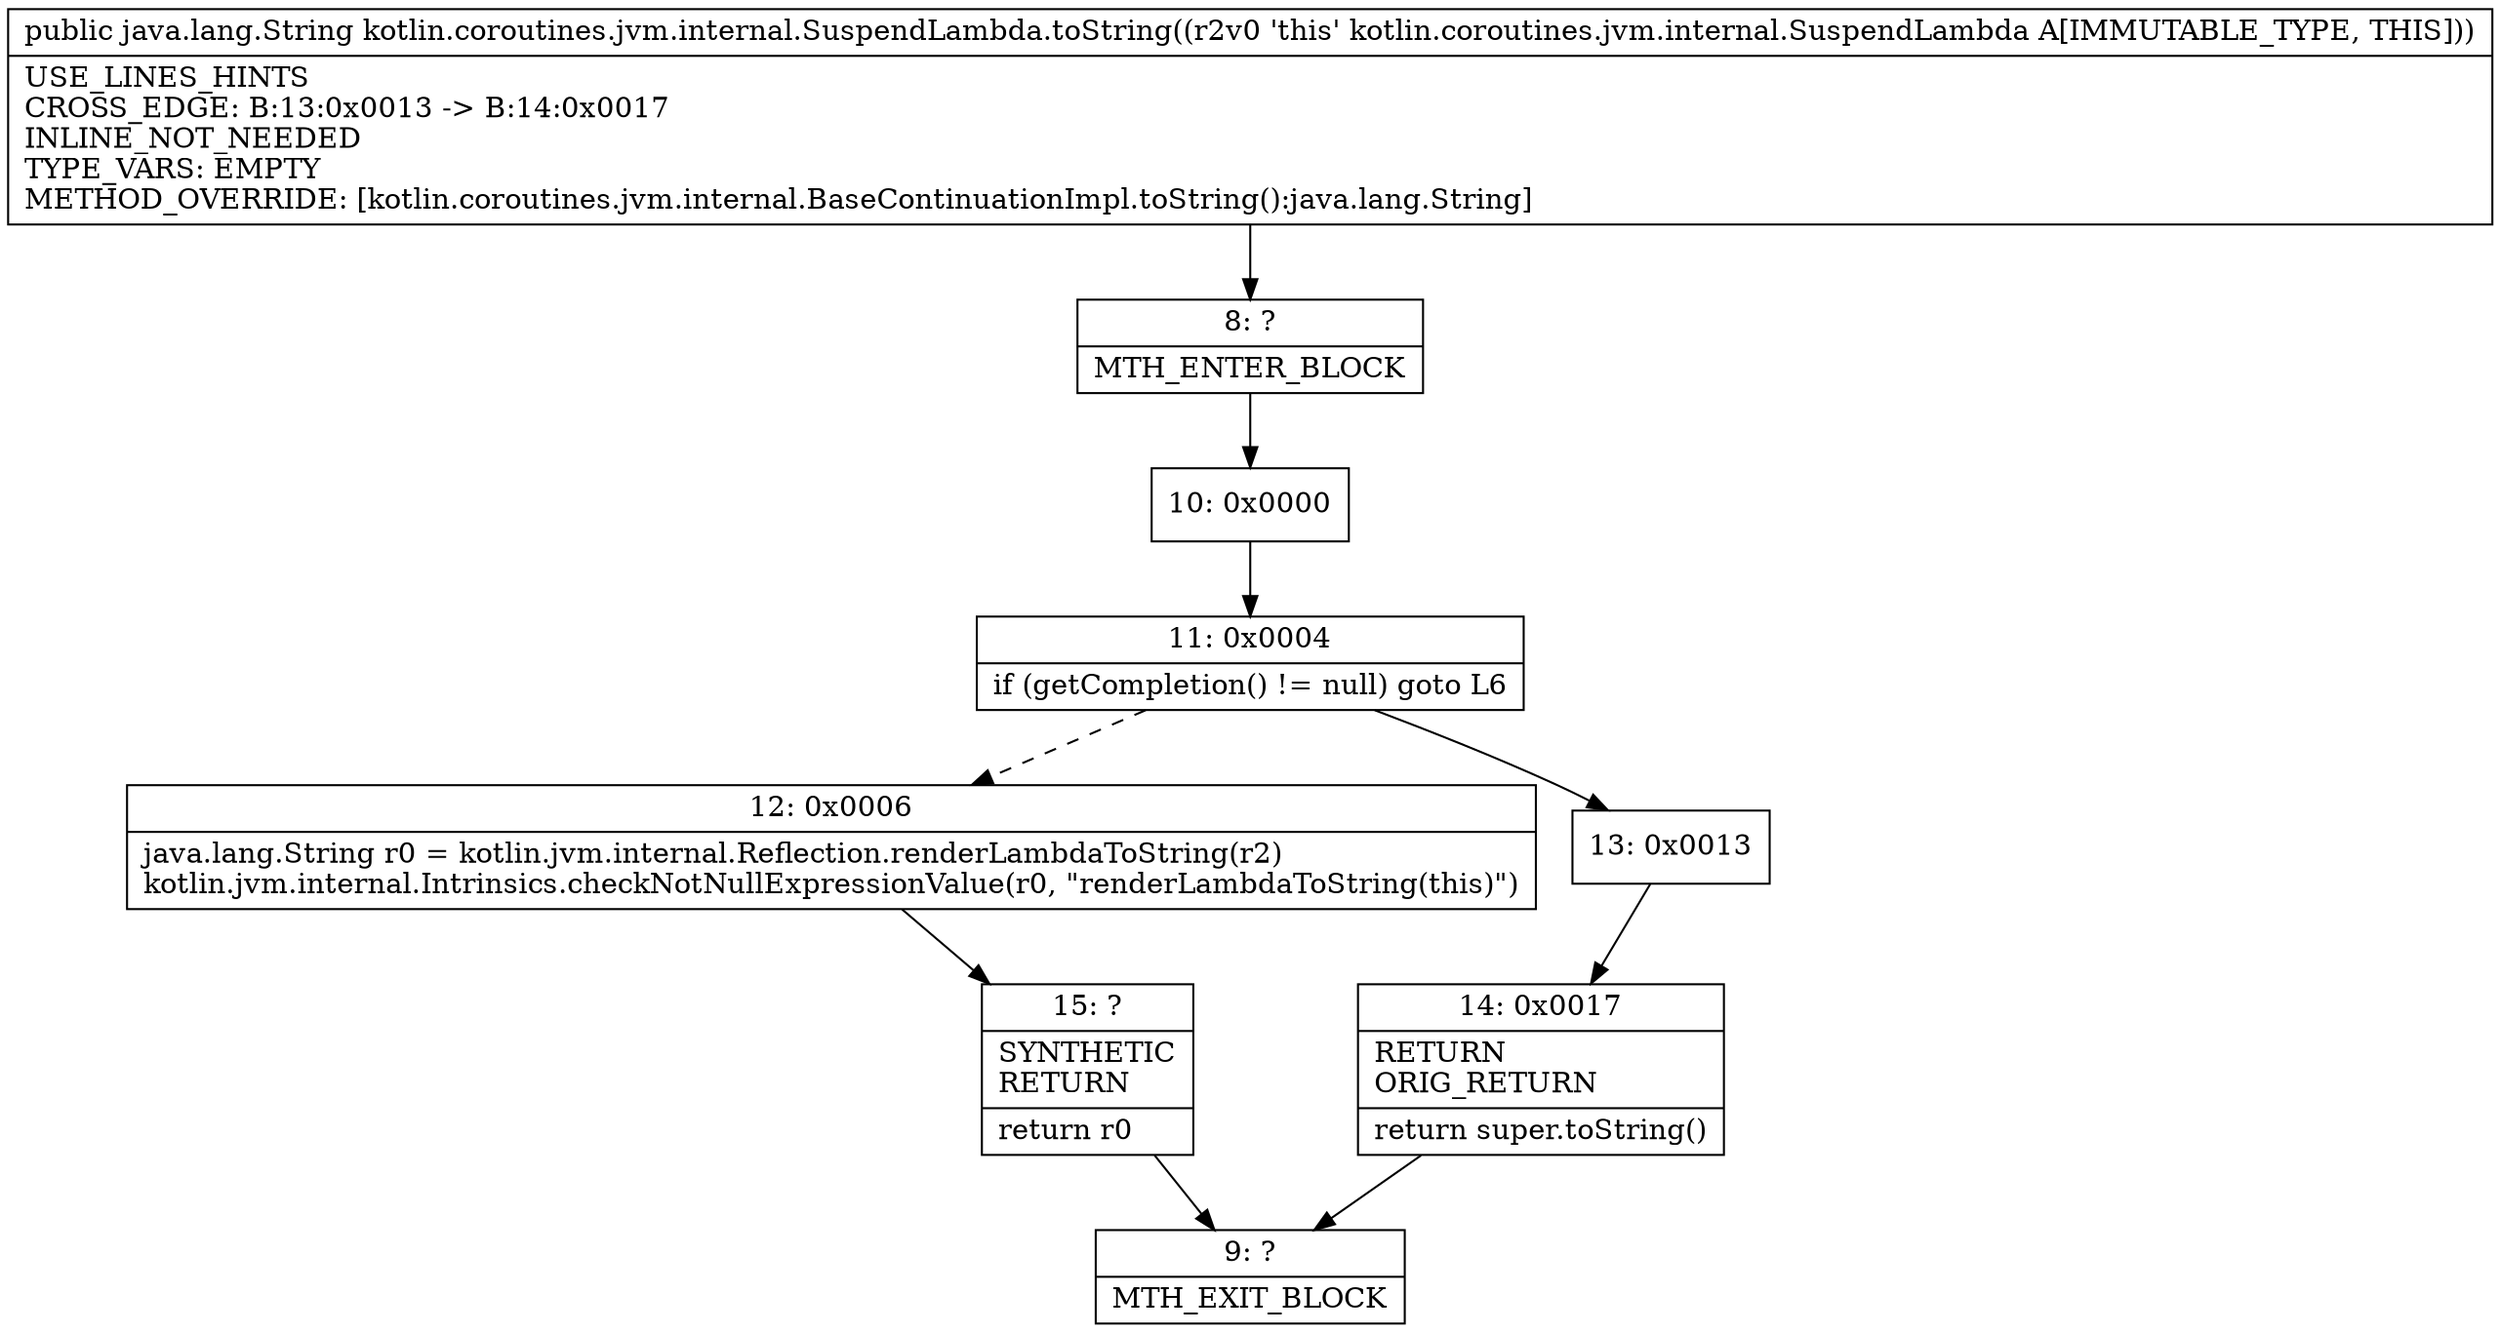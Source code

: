 digraph "CFG forkotlin.coroutines.jvm.internal.SuspendLambda.toString()Ljava\/lang\/String;" {
Node_8 [shape=record,label="{8\:\ ?|MTH_ENTER_BLOCK\l}"];
Node_10 [shape=record,label="{10\:\ 0x0000}"];
Node_11 [shape=record,label="{11\:\ 0x0004|if (getCompletion() != null) goto L6\l}"];
Node_12 [shape=record,label="{12\:\ 0x0006|java.lang.String r0 = kotlin.jvm.internal.Reflection.renderLambdaToString(r2)\lkotlin.jvm.internal.Intrinsics.checkNotNullExpressionValue(r0, \"renderLambdaToString(this)\")\l}"];
Node_15 [shape=record,label="{15\:\ ?|SYNTHETIC\lRETURN\l|return r0\l}"];
Node_9 [shape=record,label="{9\:\ ?|MTH_EXIT_BLOCK\l}"];
Node_13 [shape=record,label="{13\:\ 0x0013}"];
Node_14 [shape=record,label="{14\:\ 0x0017|RETURN\lORIG_RETURN\l|return super.toString()\l}"];
MethodNode[shape=record,label="{public java.lang.String kotlin.coroutines.jvm.internal.SuspendLambda.toString((r2v0 'this' kotlin.coroutines.jvm.internal.SuspendLambda A[IMMUTABLE_TYPE, THIS]))  | USE_LINES_HINTS\lCROSS_EDGE: B:13:0x0013 \-\> B:14:0x0017\lINLINE_NOT_NEEDED\lTYPE_VARS: EMPTY\lMETHOD_OVERRIDE: [kotlin.coroutines.jvm.internal.BaseContinuationImpl.toString():java.lang.String]\l}"];
MethodNode -> Node_8;Node_8 -> Node_10;
Node_10 -> Node_11;
Node_11 -> Node_12[style=dashed];
Node_11 -> Node_13;
Node_12 -> Node_15;
Node_15 -> Node_9;
Node_13 -> Node_14;
Node_14 -> Node_9;
}

